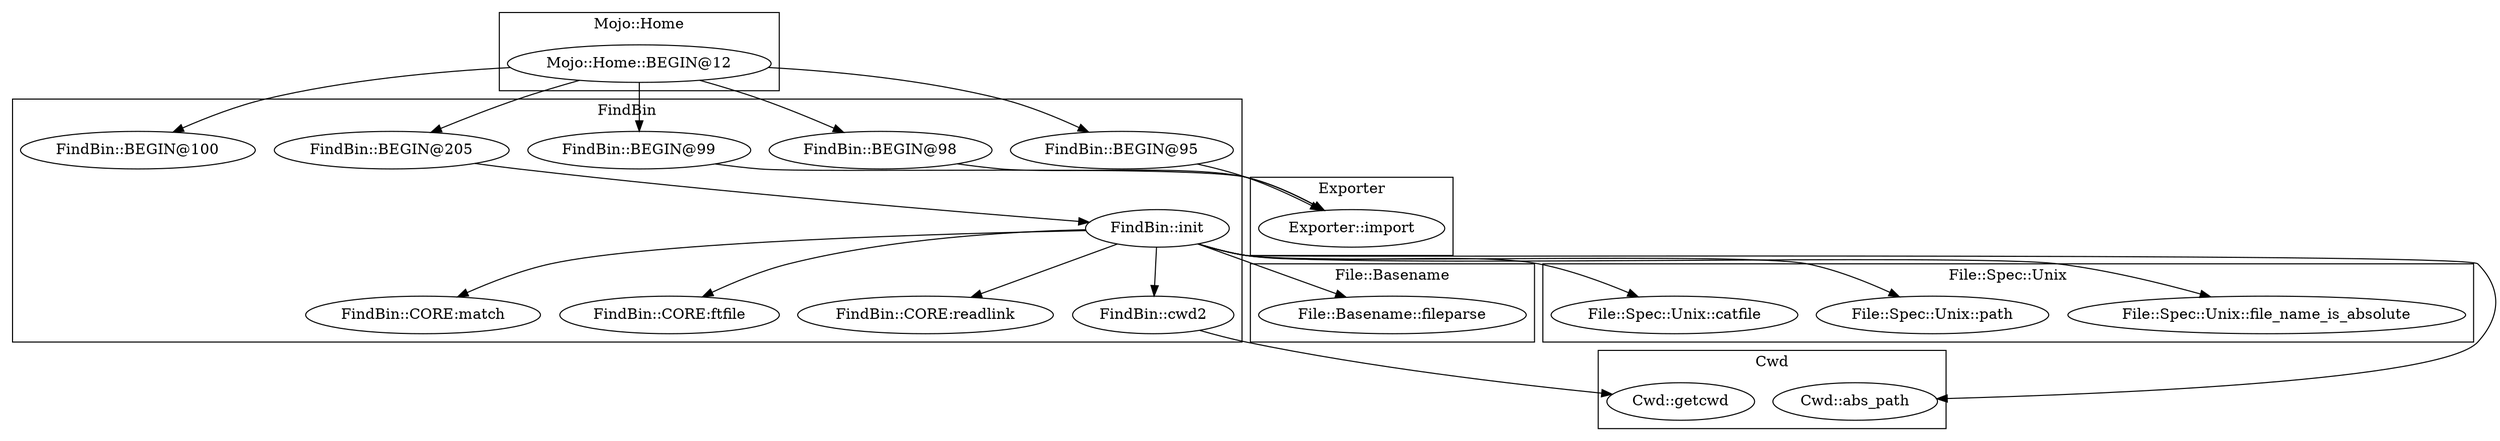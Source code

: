 digraph {
graph [overlap=false]
subgraph cluster_Exporter {
	label="Exporter";
	"Exporter::import";
}
subgraph cluster_File_Basename {
	label="File::Basename";
	"File::Basename::fileparse";
}
subgraph cluster_Mojo_Home {
	label="Mojo::Home";
	"Mojo::Home::BEGIN@12";
}
subgraph cluster_File_Spec_Unix {
	label="File::Spec::Unix";
	"File::Spec::Unix::file_name_is_absolute";
	"File::Spec::Unix::path";
	"File::Spec::Unix::catfile";
}
subgraph cluster_FindBin {
	label="FindBin";
	"FindBin::BEGIN@95";
	"FindBin::BEGIN@98";
	"FindBin::CORE:match";
	"FindBin::CORE:ftfile";
	"FindBin::BEGIN@205";
	"FindBin::CORE:readlink";
	"FindBin::init";
	"FindBin::BEGIN@99";
	"FindBin::BEGIN@100";
	"FindBin::cwd2";
}
subgraph cluster_Cwd {
	label="Cwd";
	"Cwd::abs_path";
	"Cwd::getcwd";
}
"FindBin::init" -> "File::Basename::fileparse";
"FindBin::BEGIN@98" -> "Exporter::import";
"FindBin::BEGIN@99" -> "Exporter::import";
"FindBin::BEGIN@95" -> "Exporter::import";
"Mojo::Home::BEGIN@12" -> "FindBin::BEGIN@98";
"FindBin::init" -> "FindBin::CORE:match";
"FindBin::init" -> "FindBin::CORE:ftfile";
"FindBin::BEGIN@205" -> "FindBin::init";
"FindBin::init" -> "FindBin::CORE:readlink";
"FindBin::init" -> "Cwd::abs_path";
"FindBin::init" -> "FindBin::cwd2";
"FindBin::init" -> "File::Spec::Unix::path";
"Mojo::Home::BEGIN@12" -> "FindBin::BEGIN@100";
"Mojo::Home::BEGIN@12" -> "FindBin::BEGIN@99";
"FindBin::cwd2" -> "Cwd::getcwd";
"FindBin::init" -> "File::Spec::Unix::file_name_is_absolute";
"Mojo::Home::BEGIN@12" -> "FindBin::BEGIN@95";
"Mojo::Home::BEGIN@12" -> "FindBin::BEGIN@205";
"FindBin::init" -> "File::Spec::Unix::catfile";
}
